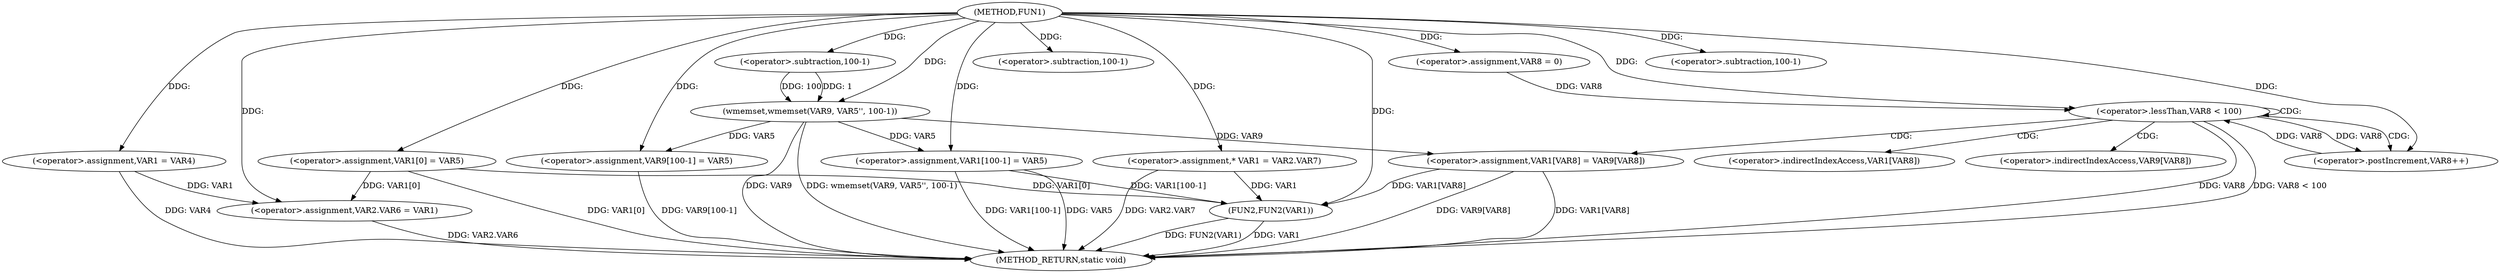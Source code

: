 digraph FUN1 {  
"1000100" [label = "(METHOD,FUN1)" ]
"1000168" [label = "(METHOD_RETURN,static void)" ]
"1000106" [label = "(<operator>.assignment,VAR1 = VAR4)" ]
"1000109" [label = "(<operator>.assignment,VAR1[0] = VAR5)" ]
"1000114" [label = "(<operator>.assignment,VAR2.VAR6 = VAR1)" ]
"1000121" [label = "(<operator>.assignment,* VAR1 = VAR2.VAR7)" ]
"1000129" [label = "(wmemset,wmemset(VAR9, VAR5'', 100-1))" ]
"1000132" [label = "(<operator>.subtraction,100-1)" ]
"1000135" [label = "(<operator>.assignment,VAR9[100-1] = VAR5)" ]
"1000138" [label = "(<operator>.subtraction,100-1)" ]
"1000143" [label = "(<operator>.assignment,VAR8 = 0)" ]
"1000146" [label = "(<operator>.lessThan,VAR8 < 100)" ]
"1000149" [label = "(<operator>.postIncrement,VAR8++)" ]
"1000152" [label = "(<operator>.assignment,VAR1[VAR8] = VAR9[VAR8])" ]
"1000159" [label = "(<operator>.assignment,VAR1[100-1] = VAR5)" ]
"1000162" [label = "(<operator>.subtraction,100-1)" ]
"1000166" [label = "(FUN2,FUN2(VAR1))" ]
"1000153" [label = "(<operator>.indirectIndexAccess,VAR1[VAR8])" ]
"1000156" [label = "(<operator>.indirectIndexAccess,VAR9[VAR8])" ]
  "1000129" -> "1000168"  [ label = "DDG: VAR9"] 
  "1000106" -> "1000168"  [ label = "DDG: VAR4"] 
  "1000121" -> "1000168"  [ label = "DDG: VAR2.VAR7"] 
  "1000152" -> "1000168"  [ label = "DDG: VAR1[VAR8]"] 
  "1000152" -> "1000168"  [ label = "DDG: VAR9[VAR8]"] 
  "1000146" -> "1000168"  [ label = "DDG: VAR8"] 
  "1000159" -> "1000168"  [ label = "DDG: VAR5"] 
  "1000159" -> "1000168"  [ label = "DDG: VAR1[100-1]"] 
  "1000166" -> "1000168"  [ label = "DDG: FUN2(VAR1)"] 
  "1000129" -> "1000168"  [ label = "DDG: wmemset(VAR9, VAR5'', 100-1)"] 
  "1000166" -> "1000168"  [ label = "DDG: VAR1"] 
  "1000114" -> "1000168"  [ label = "DDG: VAR2.VAR6"] 
  "1000109" -> "1000168"  [ label = "DDG: VAR1[0]"] 
  "1000135" -> "1000168"  [ label = "DDG: VAR9[100-1]"] 
  "1000146" -> "1000168"  [ label = "DDG: VAR8 < 100"] 
  "1000100" -> "1000106"  [ label = "DDG: "] 
  "1000100" -> "1000109"  [ label = "DDG: "] 
  "1000106" -> "1000114"  [ label = "DDG: VAR1"] 
  "1000109" -> "1000114"  [ label = "DDG: VAR1[0]"] 
  "1000100" -> "1000114"  [ label = "DDG: "] 
  "1000100" -> "1000121"  [ label = "DDG: "] 
  "1000100" -> "1000129"  [ label = "DDG: "] 
  "1000132" -> "1000129"  [ label = "DDG: 100"] 
  "1000132" -> "1000129"  [ label = "DDG: 1"] 
  "1000100" -> "1000132"  [ label = "DDG: "] 
  "1000129" -> "1000135"  [ label = "DDG: VAR5"] 
  "1000100" -> "1000135"  [ label = "DDG: "] 
  "1000100" -> "1000138"  [ label = "DDG: "] 
  "1000100" -> "1000143"  [ label = "DDG: "] 
  "1000143" -> "1000146"  [ label = "DDG: VAR8"] 
  "1000149" -> "1000146"  [ label = "DDG: VAR8"] 
  "1000100" -> "1000146"  [ label = "DDG: "] 
  "1000146" -> "1000149"  [ label = "DDG: VAR8"] 
  "1000100" -> "1000149"  [ label = "DDG: "] 
  "1000129" -> "1000152"  [ label = "DDG: VAR9"] 
  "1000100" -> "1000159"  [ label = "DDG: "] 
  "1000129" -> "1000159"  [ label = "DDG: VAR5"] 
  "1000100" -> "1000162"  [ label = "DDG: "] 
  "1000159" -> "1000166"  [ label = "DDG: VAR1[100-1]"] 
  "1000152" -> "1000166"  [ label = "DDG: VAR1[VAR8]"] 
  "1000109" -> "1000166"  [ label = "DDG: VAR1[0]"] 
  "1000121" -> "1000166"  [ label = "DDG: VAR1"] 
  "1000100" -> "1000166"  [ label = "DDG: "] 
  "1000146" -> "1000156"  [ label = "CDG: "] 
  "1000146" -> "1000153"  [ label = "CDG: "] 
  "1000146" -> "1000152"  [ label = "CDG: "] 
  "1000146" -> "1000146"  [ label = "CDG: "] 
  "1000146" -> "1000149"  [ label = "CDG: "] 
}
